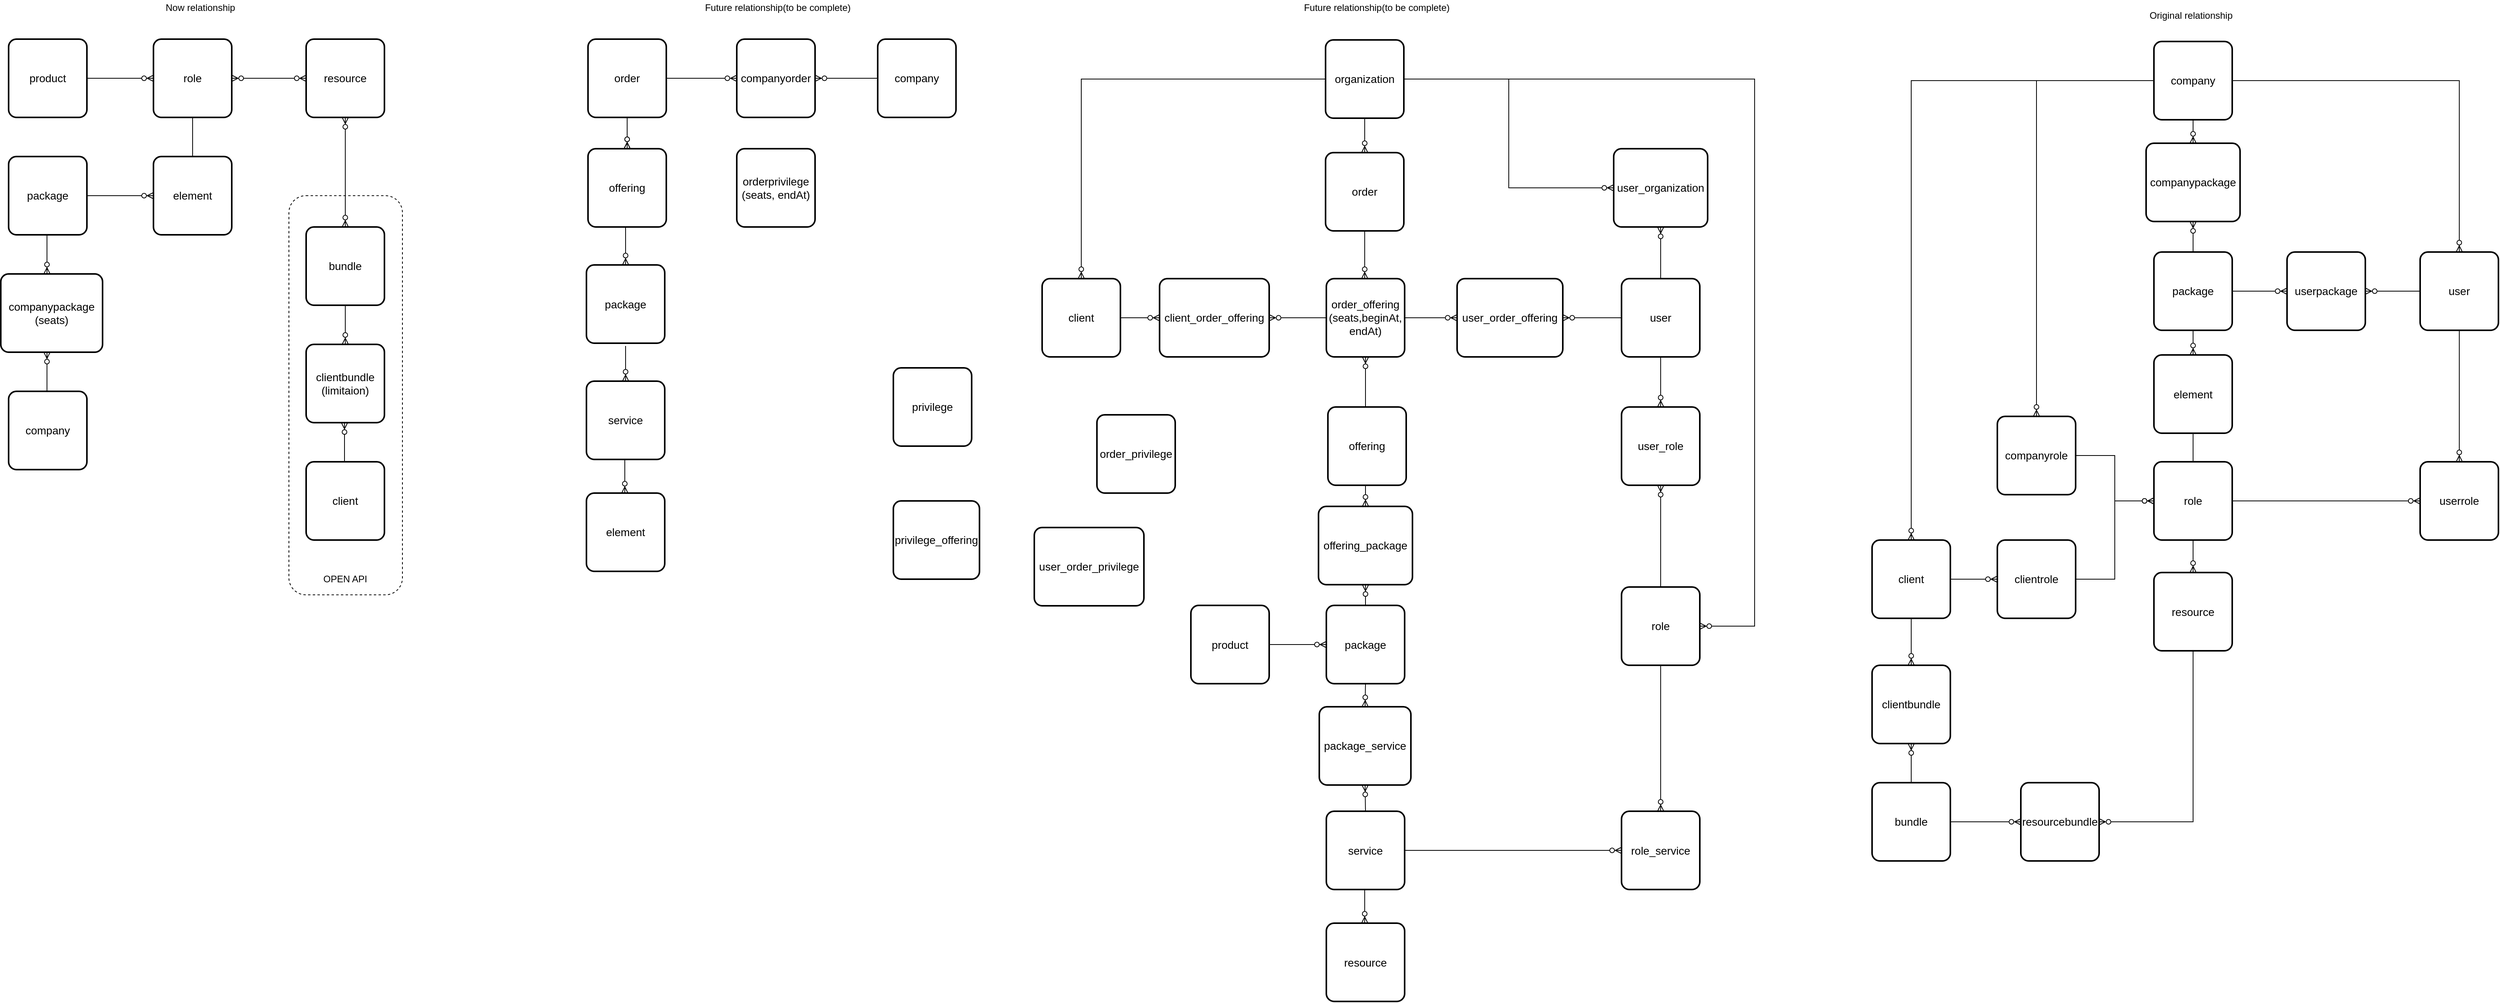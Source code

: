 <mxfile version="12.0.3" type="github" pages="1"><diagram id="8rNjCtrvhXQfWSVZfF7X" name="Page-1"><mxGraphModel dx="1391" dy="815" grid="1" gridSize="10" guides="1" tooltips="1" connect="1" arrows="1" fold="1" page="1" pageScale="1" pageWidth="850" pageHeight="1100" math="0" shadow="0"><root><mxCell id="0"/><mxCell id="1" parent="0"/><mxCell id="m2EdKk_1sG6vqFNajFpE-1" value="product" style="strokeWidth=2;rounded=1;arcSize=10;whiteSpace=wrap;html=1;align=center;fontSize=14;" parent="1" vertex="1"><mxGeometry x="240" y="130" width="100" height="100" as="geometry"/></mxCell><mxCell id="m2EdKk_1sG6vqFNajFpE-2" value="role" style="strokeWidth=2;rounded=1;arcSize=10;whiteSpace=wrap;html=1;align=center;fontSize=14;" parent="1" vertex="1"><mxGeometry x="425" y="130" width="100" height="100" as="geometry"/></mxCell><mxCell id="m2EdKk_1sG6vqFNajFpE-3" value="resource" style="strokeWidth=2;rounded=1;arcSize=10;whiteSpace=wrap;html=1;align=center;fontSize=14;" parent="1" vertex="1"><mxGeometry x="620" y="130" width="100" height="100" as="geometry"/></mxCell><mxCell id="m2EdKk_1sG6vqFNajFpE-4" value="package" style="strokeWidth=2;rounded=1;arcSize=10;whiteSpace=wrap;html=1;align=center;fontSize=14;" parent="1" vertex="1"><mxGeometry x="240" y="280" width="100" height="100" as="geometry"/></mxCell><mxCell id="m2EdKk_1sG6vqFNajFpE-5" value="element" style="strokeWidth=2;rounded=1;arcSize=10;whiteSpace=wrap;html=1;align=center;fontSize=14;" parent="1" vertex="1"><mxGeometry x="425" y="280" width="100" height="100" as="geometry"/></mxCell><mxCell id="m2EdKk_1sG6vqFNajFpE-7" value="" style="edgeStyle=entityRelationEdgeStyle;fontSize=12;html=1;endArrow=ERzeroToMany;endFill=1;exitX=1;exitY=0.5;exitDx=0;exitDy=0;entryX=0;entryY=0.5;entryDx=0;entryDy=0;" parent="1" source="m2EdKk_1sG6vqFNajFpE-1" target="m2EdKk_1sG6vqFNajFpE-2" edge="1"><mxGeometry width="100" height="100" relative="1" as="geometry"><mxPoint x="350" y="320" as="sourcePoint"/><mxPoint x="450" y="220" as="targetPoint"/></mxGeometry></mxCell><mxCell id="m2EdKk_1sG6vqFNajFpE-9" value="" style="edgeStyle=entityRelationEdgeStyle;fontSize=12;html=1;endArrow=ERzeroToMany;endFill=1;startArrow=ERzeroToMany;entryX=0;entryY=0.5;entryDx=0;entryDy=0;exitX=1;exitY=0.5;exitDx=0;exitDy=0;" parent="1" source="m2EdKk_1sG6vqFNajFpE-2" target="m2EdKk_1sG6vqFNajFpE-3" edge="1"><mxGeometry width="100" height="100" relative="1" as="geometry"><mxPoint x="500" y="250" as="sourcePoint"/><mxPoint x="600" y="150" as="targetPoint"/></mxGeometry></mxCell><mxCell id="m2EdKk_1sG6vqFNajFpE-11" value="" style="endArrow=none;html=1;entryX=0.5;entryY=1;entryDx=0;entryDy=0;exitX=0.5;exitY=0;exitDx=0;exitDy=0;" parent="1" source="m2EdKk_1sG6vqFNajFpE-5" target="m2EdKk_1sG6vqFNajFpE-2" edge="1"><mxGeometry width="50" height="50" relative="1" as="geometry"><mxPoint x="510" y="590" as="sourcePoint"/><mxPoint x="560" y="540" as="targetPoint"/></mxGeometry></mxCell><mxCell id="m2EdKk_1sG6vqFNajFpE-12" value="" style="edgeStyle=entityRelationEdgeStyle;fontSize=12;html=1;endArrow=ERzeroToMany;endFill=1;entryX=0;entryY=0.5;entryDx=0;entryDy=0;" parent="1" source="m2EdKk_1sG6vqFNajFpE-4" target="m2EdKk_1sG6vqFNajFpE-5" edge="1"><mxGeometry width="100" height="100" relative="1" as="geometry"><mxPoint x="240" y="500" as="sourcePoint"/><mxPoint x="340" y="400" as="targetPoint"/></mxGeometry></mxCell><mxCell id="m2EdKk_1sG6vqFNajFpE-13" value="bundle" style="strokeWidth=2;rounded=1;arcSize=10;whiteSpace=wrap;html=1;align=center;fontSize=14;" parent="1" vertex="1"><mxGeometry x="620" y="370" width="100" height="100" as="geometry"/></mxCell><mxCell id="m2EdKk_1sG6vqFNajFpE-15" value="clientbundle&lt;br&gt;(limitaion)" style="strokeWidth=2;rounded=1;arcSize=10;whiteSpace=wrap;html=1;align=center;fontSize=14;" parent="1" vertex="1"><mxGeometry x="620" y="520" width="100" height="100" as="geometry"/></mxCell><mxCell id="m2EdKk_1sG6vqFNajFpE-17" value="" style="endArrow=ERzeroToMany;startArrow=ERzeroToMany;endFill=1;startFill=1;html=1;strokeColor=#000000;exitX=0.5;exitY=1;exitDx=0;exitDy=0;entryX=0.5;entryY=0;entryDx=0;entryDy=0;" parent="1" source="m2EdKk_1sG6vqFNajFpE-3" target="m2EdKk_1sG6vqFNajFpE-13" edge="1"><mxGeometry width="160" relative="1" as="geometry"><mxPoint x="730" y="230" as="sourcePoint"/><mxPoint x="780" y="300" as="targetPoint"/></mxGeometry></mxCell><mxCell id="m2EdKk_1sG6vqFNajFpE-18" value="" style="endArrow=ERzeroToMany;startArrow=none;endFill=1;startFill=0;html=1;strokeColor=#000000;exitX=0.5;exitY=1;exitDx=0;exitDy=0;entryX=0.5;entryY=0;entryDx=0;entryDy=0;" parent="1" edge="1"><mxGeometry width="160" relative="1" as="geometry"><mxPoint x="670" y="470" as="sourcePoint"/><mxPoint x="670" y="520" as="targetPoint"/></mxGeometry></mxCell><mxCell id="m2EdKk_1sG6vqFNajFpE-19" value="client" style="strokeWidth=2;rounded=1;arcSize=10;whiteSpace=wrap;html=1;align=center;fontSize=14;" parent="1" vertex="1"><mxGeometry x="620" y="670" width="100" height="100" as="geometry"/></mxCell><mxCell id="m2EdKk_1sG6vqFNajFpE-21" value="" style="endArrow=none;startArrow=ERzeroToMany;endFill=0;startFill=1;html=1;strokeColor=#000000;exitX=0.5;exitY=1;exitDx=0;exitDy=0;entryX=0.5;entryY=0;entryDx=0;entryDy=0;" parent="1" edge="1"><mxGeometry width="160" relative="1" as="geometry"><mxPoint x="669" y="620" as="sourcePoint"/><mxPoint x="669" y="670" as="targetPoint"/></mxGeometry></mxCell><mxCell id="m2EdKk_1sG6vqFNajFpE-22" value="company&lt;br&gt;" style="strokeWidth=2;rounded=1;arcSize=10;whiteSpace=wrap;html=1;align=center;fontSize=14;" parent="1" vertex="1"><mxGeometry x="240" y="580" width="100" height="100" as="geometry"/></mxCell><mxCell id="m2EdKk_1sG6vqFNajFpE-23" value="companypackage&lt;br&gt;(seats)" style="strokeWidth=2;rounded=1;arcSize=10;whiteSpace=wrap;html=1;align=center;fontSize=14;" parent="1" vertex="1"><mxGeometry x="230" y="430" width="130" height="100" as="geometry"/></mxCell><mxCell id="m2EdKk_1sG6vqFNajFpE-27" value="" style="endArrow=ERzeroToMany;startArrow=none;endFill=1;startFill=0;html=1;strokeColor=#000000;exitX=0.5;exitY=1;exitDx=0;exitDy=0;entryX=0.5;entryY=0;entryDx=0;entryDy=0;" parent="1" edge="1"><mxGeometry width="160" relative="1" as="geometry"><mxPoint x="289" y="380" as="sourcePoint"/><mxPoint x="289" y="430" as="targetPoint"/></mxGeometry></mxCell><mxCell id="m2EdKk_1sG6vqFNajFpE-28" value="" style="endArrow=none;startArrow=ERzeroToMany;endFill=0;startFill=1;html=1;strokeColor=#000000;exitX=0.5;exitY=1;exitDx=0;exitDy=0;entryX=0.5;entryY=0;entryDx=0;entryDy=0;" parent="1" edge="1"><mxGeometry width="160" relative="1" as="geometry"><mxPoint x="289" y="530" as="sourcePoint"/><mxPoint x="289" y="580" as="targetPoint"/></mxGeometry></mxCell><mxCell id="m2EdKk_1sG6vqFNajFpE-29" value="" style="rounded=1;whiteSpace=wrap;html=1;dashed=1;fillColor=none;" parent="1" vertex="1"><mxGeometry x="598" y="330" width="145" height="510" as="geometry"/></mxCell><mxCell id="m2EdKk_1sG6vqFNajFpE-30" value="OPEN API" style="text;html=1;strokeColor=none;fillColor=none;align=center;verticalAlign=middle;whiteSpace=wrap;rounded=0;dashed=1;" parent="1" vertex="1"><mxGeometry x="630" y="810" width="80" height="20" as="geometry"/></mxCell><mxCell id="m2EdKk_1sG6vqFNajFpE-31" value="order" style="strokeWidth=2;rounded=1;arcSize=10;whiteSpace=wrap;html=1;align=center;fontSize=14;fillColor=none;" parent="1" vertex="1"><mxGeometry x="980" y="130" width="100" height="100" as="geometry"/></mxCell><mxCell id="m2EdKk_1sG6vqFNajFpE-39" value="" style="edgeStyle=orthogonalEdgeStyle;rounded=1;orthogonalLoop=1;jettySize=auto;html=1;startArrow=ERzeroToMany;startFill=1;endArrow=none;endFill=0;targetPerimeterSpacing=0;strokeColor=#000000;" parent="1" source="m2EdKk_1sG6vqFNajFpE-32" target="m2EdKk_1sG6vqFNajFpE-31" edge="1"><mxGeometry relative="1" as="geometry"/></mxCell><mxCell id="m2EdKk_1sG6vqFNajFpE-32" value="offering" style="strokeWidth=2;rounded=1;arcSize=10;whiteSpace=wrap;html=1;align=center;fontSize=14;fillColor=none;" parent="1" vertex="1"><mxGeometry x="980" y="270" width="100" height="100" as="geometry"/></mxCell><mxCell id="m2EdKk_1sG6vqFNajFpE-33" value="package" style="strokeWidth=2;rounded=1;arcSize=10;whiteSpace=wrap;html=1;align=center;fontSize=14;fillColor=none;" parent="1" vertex="1"><mxGeometry x="978" y="418.5" width="100" height="100" as="geometry"/></mxCell><mxCell id="m2EdKk_1sG6vqFNajFpE-34" value="service" style="strokeWidth=2;rounded=1;arcSize=10;whiteSpace=wrap;html=1;align=center;fontSize=14;fillColor=none;" parent="1" vertex="1"><mxGeometry x="978" y="567" width="100" height="100" as="geometry"/></mxCell><mxCell id="m2EdKk_1sG6vqFNajFpE-35" value="element" style="strokeWidth=2;rounded=1;arcSize=10;whiteSpace=wrap;html=1;align=center;fontSize=14;fillColor=none;" parent="1" vertex="1"><mxGeometry x="978" y="710" width="100" height="100" as="geometry"/></mxCell><mxCell id="m2EdKk_1sG6vqFNajFpE-38" value="" style="endArrow=ERzeroToMany;startArrow=none;endFill=1;startFill=0;html=1;strokeColor=#000000;exitX=0.5;exitY=1;exitDx=0;exitDy=0;" parent="1" edge="1"><mxGeometry width="160" relative="1" as="geometry"><mxPoint x="1030" y="230" as="sourcePoint"/><mxPoint x="1030" y="270" as="targetPoint"/></mxGeometry></mxCell><mxCell id="m2EdKk_1sG6vqFNajFpE-42" value="" style="endArrow=ERzeroToMany;startArrow=none;endFill=1;startFill=0;html=1;strokeColor=#000000;entryX=0.5;entryY=0;entryDx=0;entryDy=0;" parent="1" target="m2EdKk_1sG6vqFNajFpE-34" edge="1"><mxGeometry width="160" relative="1" as="geometry"><mxPoint x="1028" y="522" as="sourcePoint"/><mxPoint x="1027" y="562" as="targetPoint"/></mxGeometry></mxCell><mxCell id="m2EdKk_1sG6vqFNajFpE-43" value="" style="endArrow=ERzeroToMany;startArrow=none;endFill=1;startFill=0;html=1;strokeColor=#000000;exitX=0.5;exitY=1;exitDx=0;exitDy=0;" parent="1" edge="1"><mxGeometry width="160" relative="1" as="geometry"><mxPoint x="1027" y="667" as="sourcePoint"/><mxPoint x="1027" y="710" as="targetPoint"/></mxGeometry></mxCell><mxCell id="m2EdKk_1sG6vqFNajFpE-45" value="" style="endArrow=ERzeroToMany;startArrow=none;endFill=1;startFill=0;html=1;strokeColor=#000000;entryX=0.5;entryY=0;entryDx=0;entryDy=0;" parent="1" target="m2EdKk_1sG6vqFNajFpE-33" edge="1"><mxGeometry width="160" relative="1" as="geometry"><mxPoint x="1028" y="370" as="sourcePoint"/><mxPoint x="1028" y="413" as="targetPoint"/></mxGeometry></mxCell><mxCell id="m2EdKk_1sG6vqFNajFpE-48" value="companyorder" style="strokeWidth=2;rounded=1;arcSize=10;whiteSpace=wrap;html=1;align=center;fontSize=14;fillColor=none;" parent="1" vertex="1"><mxGeometry x="1170" y="130" width="100" height="100" as="geometry"/></mxCell><mxCell id="m2EdKk_1sG6vqFNajFpE-49" value="company" style="strokeWidth=2;rounded=1;arcSize=10;whiteSpace=wrap;html=1;align=center;fontSize=14;fillColor=none;" parent="1" vertex="1"><mxGeometry x="1350" y="130" width="100" height="100" as="geometry"/></mxCell><mxCell id="m2EdKk_1sG6vqFNajFpE-50" value="" style="endArrow=ERzeroToMany;startArrow=none;endFill=1;startFill=0;html=1;strokeColor=#000000;exitX=1;exitY=0.5;exitDx=0;exitDy=0;entryX=0;entryY=0.5;entryDx=0;entryDy=0;" parent="1" source="m2EdKk_1sG6vqFNajFpE-31" target="m2EdKk_1sG6vqFNajFpE-48" edge="1"><mxGeometry width="160" relative="1" as="geometry"><mxPoint x="1341" y="320" as="sourcePoint"/><mxPoint x="1110" y="492" as="targetPoint"/></mxGeometry></mxCell><mxCell id="m2EdKk_1sG6vqFNajFpE-51" value="" style="endArrow=ERzeroToMany;startArrow=none;endFill=1;startFill=0;html=1;strokeColor=#000000;exitX=0;exitY=0.5;exitDx=0;exitDy=0;entryX=1;entryY=0.5;entryDx=0;entryDy=0;" parent="1" source="m2EdKk_1sG6vqFNajFpE-49" target="m2EdKk_1sG6vqFNajFpE-48" edge="1"><mxGeometry width="160" relative="1" as="geometry"><mxPoint x="1290" y="459.5" as="sourcePoint"/><mxPoint x="1380" y="459.5" as="targetPoint"/></mxGeometry></mxCell><mxCell id="m2EdKk_1sG6vqFNajFpE-52" value="Now relationship" style="text;html=1;strokeColor=none;fillColor=none;align=center;verticalAlign=middle;whiteSpace=wrap;rounded=0;" parent="1" vertex="1"><mxGeometry x="420" y="80" width="130" height="20" as="geometry"/></mxCell><mxCell id="m2EdKk_1sG6vqFNajFpE-53" value="Future relationship(to be complete)" style="text;html=1;strokeColor=none;fillColor=none;align=center;verticalAlign=middle;whiteSpace=wrap;rounded=0;" parent="1" vertex="1"><mxGeometry x="1105" y="80" width="235" height="20" as="geometry"/></mxCell><mxCell id="nTx4LBWtkfxXUajb-I4Q-1" value="order" style="strokeWidth=2;rounded=1;arcSize=10;whiteSpace=wrap;html=1;align=center;fontSize=14;fillColor=none;" vertex="1" parent="1"><mxGeometry x="1922" y="275" width="100" height="100" as="geometry"/></mxCell><mxCell id="nTx4LBWtkfxXUajb-I4Q-2" value="" style="edgeStyle=orthogonalEdgeStyle;rounded=1;orthogonalLoop=1;jettySize=auto;html=1;startArrow=ERzeroToMany;startFill=1;endArrow=none;endFill=0;targetPerimeterSpacing=0;strokeColor=#000000;" edge="1" parent="1"><mxGeometry relative="1" as="geometry"><mxPoint x="1972" y="436" as="sourcePoint"/><mxPoint x="1972" y="376" as="targetPoint"/></mxGeometry></mxCell><mxCell id="nTx4LBWtkfxXUajb-I4Q-106" style="edgeStyle=orthogonalEdgeStyle;rounded=0;orthogonalLoop=1;jettySize=auto;html=1;exitX=0.5;exitY=1;exitDx=0;exitDy=0;entryX=0.5;entryY=0;entryDx=0;entryDy=0;startArrow=none;startFill=0;endArrow=ERzeroToMany;endFill=1;" edge="1" parent="1" source="nTx4LBWtkfxXUajb-I4Q-3" target="nTx4LBWtkfxXUajb-I4Q-103"><mxGeometry relative="1" as="geometry"/></mxCell><mxCell id="nTx4LBWtkfxXUajb-I4Q-3" value="offering" style="strokeWidth=2;rounded=1;arcSize=10;whiteSpace=wrap;html=1;align=center;fontSize=14;fillColor=none;" vertex="1" parent="1"><mxGeometry x="1925" y="600" width="100" height="100" as="geometry"/></mxCell><mxCell id="nTx4LBWtkfxXUajb-I4Q-105" style="edgeStyle=orthogonalEdgeStyle;rounded=0;orthogonalLoop=1;jettySize=auto;html=1;exitX=0.5;exitY=0;exitDx=0;exitDy=0;entryX=0.5;entryY=1;entryDx=0;entryDy=0;startArrow=none;startFill=0;endArrow=ERzeroToMany;endFill=1;" edge="1" parent="1" source="nTx4LBWtkfxXUajb-I4Q-4" target="nTx4LBWtkfxXUajb-I4Q-103"><mxGeometry relative="1" as="geometry"/></mxCell><mxCell id="nTx4LBWtkfxXUajb-I4Q-108" style="edgeStyle=orthogonalEdgeStyle;rounded=0;orthogonalLoop=1;jettySize=auto;html=1;exitX=0.5;exitY=1;exitDx=0;exitDy=0;entryX=0.5;entryY=0;entryDx=0;entryDy=0;startArrow=none;startFill=0;endArrow=ERzeroToMany;endFill=1;" edge="1" parent="1" source="nTx4LBWtkfxXUajb-I4Q-4" target="nTx4LBWtkfxXUajb-I4Q-107"><mxGeometry relative="1" as="geometry"/></mxCell><mxCell id="nTx4LBWtkfxXUajb-I4Q-4" value="package" style="strokeWidth=2;rounded=1;arcSize=10;whiteSpace=wrap;html=1;align=center;fontSize=14;fillColor=none;" vertex="1" parent="1"><mxGeometry x="1923" y="853.5" width="100" height="100" as="geometry"/></mxCell><mxCell id="nTx4LBWtkfxXUajb-I4Q-98" style="edgeStyle=orthogonalEdgeStyle;rounded=0;orthogonalLoop=1;jettySize=auto;html=1;exitX=1;exitY=0.5;exitDx=0;exitDy=0;entryX=0;entryY=0.5;entryDx=0;entryDy=0;startArrow=none;startFill=0;endArrow=ERzeroToMany;endFill=1;" edge="1" parent="1" source="nTx4LBWtkfxXUajb-I4Q-5" target="nTx4LBWtkfxXUajb-I4Q-95"><mxGeometry relative="1" as="geometry"/></mxCell><mxCell id="nTx4LBWtkfxXUajb-I4Q-109" style="edgeStyle=orthogonalEdgeStyle;rounded=0;orthogonalLoop=1;jettySize=auto;html=1;exitX=0.5;exitY=0;exitDx=0;exitDy=0;entryX=0.5;entryY=1;entryDx=0;entryDy=0;startArrow=none;startFill=0;endArrow=ERzeroToMany;endFill=1;" edge="1" parent="1" source="nTx4LBWtkfxXUajb-I4Q-5" target="nTx4LBWtkfxXUajb-I4Q-107"><mxGeometry relative="1" as="geometry"/></mxCell><mxCell id="nTx4LBWtkfxXUajb-I4Q-5" value="service" style="strokeWidth=2;rounded=1;arcSize=10;whiteSpace=wrap;html=1;align=center;fontSize=14;fillColor=none;" vertex="1" parent="1"><mxGeometry x="1923" y="1116.5" width="100" height="100" as="geometry"/></mxCell><mxCell id="nTx4LBWtkfxXUajb-I4Q-6" value="resource" style="strokeWidth=2;rounded=1;arcSize=10;whiteSpace=wrap;html=1;align=center;fontSize=14;fillColor=none;" vertex="1" parent="1"><mxGeometry x="1923" y="1259.5" width="100" height="100" as="geometry"/></mxCell><mxCell id="nTx4LBWtkfxXUajb-I4Q-9" value="" style="endArrow=ERzeroToMany;startArrow=none;endFill=1;startFill=0;html=1;strokeColor=#000000;exitX=0.5;exitY=1;exitDx=0;exitDy=0;" edge="1" parent="1"><mxGeometry width="160" relative="1" as="geometry"><mxPoint x="1972" y="1216.5" as="sourcePoint"/><mxPoint x="1972" y="1259.5" as="targetPoint"/></mxGeometry></mxCell><mxCell id="nTx4LBWtkfxXUajb-I4Q-12" value="organization" style="strokeWidth=2;rounded=1;arcSize=10;whiteSpace=wrap;html=1;align=center;fontSize=14;fillColor=none;" vertex="1" parent="1"><mxGeometry x="1922" y="131" width="100" height="100" as="geometry"/></mxCell><mxCell id="nTx4LBWtkfxXUajb-I4Q-15" value="Future relationship(to be complete)" style="text;html=1;strokeColor=none;fillColor=none;align=center;verticalAlign=middle;whiteSpace=wrap;rounded=0;" vertex="1" parent="1"><mxGeometry x="1870" y="80" width="235" height="20" as="geometry"/></mxCell><mxCell id="nTx4LBWtkfxXUajb-I4Q-16" value="" style="endArrow=ERzeroToMany;startArrow=none;endFill=1;startFill=0;html=1;strokeColor=#000000;exitX=0.5;exitY=1;exitDx=0;exitDy=0;entryX=0.5;entryY=0;entryDx=0;entryDy=0;" edge="1" parent="1" source="nTx4LBWtkfxXUajb-I4Q-12" target="nTx4LBWtkfxXUajb-I4Q-1"><mxGeometry width="160" relative="1" as="geometry"><mxPoint x="1970" y="210" as="sourcePoint"/><mxPoint x="1970" y="270" as="targetPoint"/></mxGeometry></mxCell><mxCell id="nTx4LBWtkfxXUajb-I4Q-17" value="order_offering&lt;br&gt;(seats,beginAt,&lt;br&gt;endAt)" style="strokeWidth=2;rounded=1;arcSize=10;whiteSpace=wrap;html=1;align=center;fontSize=14;fillColor=none;" vertex="1" parent="1"><mxGeometry x="1923" y="436" width="100" height="100" as="geometry"/></mxCell><mxCell id="nTx4LBWtkfxXUajb-I4Q-19" value="" style="endArrow=none;startArrow=ERzeroToMany;endFill=0;startFill=1;html=1;strokeColor=#000000;exitX=0.5;exitY=1;exitDx=0;exitDy=0;" edge="1" parent="1" source="nTx4LBWtkfxXUajb-I4Q-17"><mxGeometry width="160" relative="1" as="geometry"><mxPoint x="1984" y="591" as="sourcePoint"/><mxPoint x="1973" y="600" as="targetPoint"/></mxGeometry></mxCell><mxCell id="nTx4LBWtkfxXUajb-I4Q-22" value="user" style="strokeWidth=2;rounded=1;arcSize=10;whiteSpace=wrap;html=1;align=center;fontSize=14;fillColor=none;" vertex="1" parent="1"><mxGeometry x="2300" y="436" width="100" height="100" as="geometry"/></mxCell><mxCell id="nTx4LBWtkfxXUajb-I4Q-28" style="edgeStyle=orthogonalEdgeStyle;rounded=0;orthogonalLoop=1;jettySize=auto;html=1;exitX=1;exitY=0.5;exitDx=0;exitDy=0;startArrow=ERzeroToMany;startFill=1;endArrow=none;endFill=0;" edge="1" parent="1" source="nTx4LBWtkfxXUajb-I4Q-23" target="nTx4LBWtkfxXUajb-I4Q-22"><mxGeometry relative="1" as="geometry"/></mxCell><mxCell id="nTx4LBWtkfxXUajb-I4Q-23" value="user_order_offering" style="strokeWidth=2;rounded=1;arcSize=10;whiteSpace=wrap;html=1;align=center;fontSize=14;fillColor=none;" vertex="1" parent="1"><mxGeometry x="2090" y="436" width="135" height="100" as="geometry"/></mxCell><mxCell id="nTx4LBWtkfxXUajb-I4Q-27" value="" style="edgeStyle=orthogonalEdgeStyle;rounded=1;orthogonalLoop=1;jettySize=auto;html=1;startArrow=ERzeroToMany;startFill=1;endArrow=none;endFill=0;targetPerimeterSpacing=0;strokeColor=#000000;entryX=1;entryY=0.5;entryDx=0;entryDy=0;exitX=0;exitY=0.5;exitDx=0;exitDy=0;" edge="1" parent="1" source="nTx4LBWtkfxXUajb-I4Q-23" target="nTx4LBWtkfxXUajb-I4Q-17"><mxGeometry relative="1" as="geometry"><mxPoint x="2130" y="446" as="sourcePoint"/><mxPoint x="2033" y="496" as="targetPoint"/></mxGeometry></mxCell><mxCell id="nTx4LBWtkfxXUajb-I4Q-32" style="edgeStyle=orthogonalEdgeStyle;rounded=0;orthogonalLoop=1;jettySize=auto;html=1;exitX=0;exitY=0.5;exitDx=0;exitDy=0;entryX=1;entryY=0.5;entryDx=0;entryDy=0;startArrow=ERzeroToMany;startFill=1;endArrow=none;endFill=0;" edge="1" parent="1" source="nTx4LBWtkfxXUajb-I4Q-29" target="nTx4LBWtkfxXUajb-I4Q-12"><mxGeometry relative="1" as="geometry"/></mxCell><mxCell id="nTx4LBWtkfxXUajb-I4Q-33" style="edgeStyle=orthogonalEdgeStyle;rounded=0;orthogonalLoop=1;jettySize=auto;html=1;exitX=0.5;exitY=1;exitDx=0;exitDy=0;entryX=0.5;entryY=0;entryDx=0;entryDy=0;startArrow=ERzeroToMany;startFill=1;endArrow=none;endFill=0;" edge="1" parent="1" source="nTx4LBWtkfxXUajb-I4Q-29" target="nTx4LBWtkfxXUajb-I4Q-22"><mxGeometry relative="1" as="geometry"/></mxCell><mxCell id="nTx4LBWtkfxXUajb-I4Q-29" value="user_organization" style="strokeWidth=2;rounded=1;arcSize=10;whiteSpace=wrap;html=1;align=center;fontSize=14;fillColor=none;" vertex="1" parent="1"><mxGeometry x="2290" y="270" width="120" height="100" as="geometry"/></mxCell><mxCell id="nTx4LBWtkfxXUajb-I4Q-34" style="edgeStyle=orthogonalEdgeStyle;rounded=0;orthogonalLoop=1;jettySize=auto;html=1;exitX=0.5;exitY=0;exitDx=0;exitDy=0;entryX=0;entryY=0.5;entryDx=0;entryDy=0;startArrow=ERzeroToMany;startFill=1;endArrow=none;endFill=0;" edge="1" parent="1" source="nTx4LBWtkfxXUajb-I4Q-30" target="nTx4LBWtkfxXUajb-I4Q-12"><mxGeometry relative="1" as="geometry"/></mxCell><mxCell id="nTx4LBWtkfxXUajb-I4Q-30" value="client" style="strokeWidth=2;rounded=1;arcSize=10;whiteSpace=wrap;html=1;align=center;fontSize=14;fillColor=none;" vertex="1" parent="1"><mxGeometry x="1560" y="436" width="100" height="100" as="geometry"/></mxCell><mxCell id="nTx4LBWtkfxXUajb-I4Q-37" style="edgeStyle=orthogonalEdgeStyle;rounded=0;orthogonalLoop=1;jettySize=auto;html=1;exitX=0;exitY=0.5;exitDx=0;exitDy=0;entryX=1;entryY=0.5;entryDx=0;entryDy=0;startArrow=ERzeroToMany;startFill=1;endArrow=none;endFill=0;" edge="1" parent="1" source="nTx4LBWtkfxXUajb-I4Q-35" target="nTx4LBWtkfxXUajb-I4Q-30"><mxGeometry relative="1" as="geometry"/></mxCell><mxCell id="nTx4LBWtkfxXUajb-I4Q-38" style="edgeStyle=orthogonalEdgeStyle;rounded=0;orthogonalLoop=1;jettySize=auto;html=1;exitX=1;exitY=0.5;exitDx=0;exitDy=0;entryX=0;entryY=0.5;entryDx=0;entryDy=0;startArrow=ERzeroToMany;startFill=1;endArrow=none;endFill=0;" edge="1" parent="1" source="nTx4LBWtkfxXUajb-I4Q-35" target="nTx4LBWtkfxXUajb-I4Q-17"><mxGeometry relative="1" as="geometry"/></mxCell><mxCell id="nTx4LBWtkfxXUajb-I4Q-35" value="client_order_offering" style="strokeWidth=2;rounded=1;arcSize=10;whiteSpace=wrap;html=1;align=center;fontSize=14;fillColor=none;" vertex="1" parent="1"><mxGeometry x="1710" y="436" width="140" height="100" as="geometry"/></mxCell><mxCell id="nTx4LBWtkfxXUajb-I4Q-47" style="edgeStyle=orthogonalEdgeStyle;rounded=0;orthogonalLoop=1;jettySize=auto;html=1;exitX=1;exitY=0.5;exitDx=0;exitDy=0;entryX=1;entryY=0.5;entryDx=0;entryDy=0;startArrow=ERzeroToMany;startFill=1;endArrow=none;endFill=0;" edge="1" parent="1" source="nTx4LBWtkfxXUajb-I4Q-39" target="nTx4LBWtkfxXUajb-I4Q-12"><mxGeometry relative="1" as="geometry"><Array as="points"><mxPoint x="2470" y="880"/><mxPoint x="2470" y="181"/></Array></mxGeometry></mxCell><mxCell id="nTx4LBWtkfxXUajb-I4Q-99" style="edgeStyle=orthogonalEdgeStyle;rounded=0;orthogonalLoop=1;jettySize=auto;html=1;exitX=0.5;exitY=1;exitDx=0;exitDy=0;entryX=0.5;entryY=0;entryDx=0;entryDy=0;startArrow=none;startFill=0;endArrow=ERzeroToMany;endFill=1;" edge="1" parent="1" source="nTx4LBWtkfxXUajb-I4Q-39" target="nTx4LBWtkfxXUajb-I4Q-95"><mxGeometry relative="1" as="geometry"/></mxCell><mxCell id="nTx4LBWtkfxXUajb-I4Q-39" value="role" style="strokeWidth=2;rounded=1;arcSize=10;whiteSpace=wrap;html=1;align=center;fontSize=14;fillColor=none;" vertex="1" parent="1"><mxGeometry x="2300" y="830" width="100" height="100" as="geometry"/></mxCell><mxCell id="nTx4LBWtkfxXUajb-I4Q-45" style="edgeStyle=orthogonalEdgeStyle;rounded=0;orthogonalLoop=1;jettySize=auto;html=1;exitX=0.5;exitY=0;exitDx=0;exitDy=0;entryX=0.5;entryY=1;entryDx=0;entryDy=0;startArrow=ERzeroToMany;startFill=1;endArrow=none;endFill=0;" edge="1" parent="1" source="nTx4LBWtkfxXUajb-I4Q-41" target="nTx4LBWtkfxXUajb-I4Q-22"><mxGeometry relative="1" as="geometry"/></mxCell><mxCell id="nTx4LBWtkfxXUajb-I4Q-46" style="edgeStyle=orthogonalEdgeStyle;rounded=0;orthogonalLoop=1;jettySize=auto;html=1;exitX=0.5;exitY=1;exitDx=0;exitDy=0;startArrow=ERzeroToMany;startFill=1;endArrow=none;endFill=0;" edge="1" parent="1" source="nTx4LBWtkfxXUajb-I4Q-41" target="nTx4LBWtkfxXUajb-I4Q-39"><mxGeometry relative="1" as="geometry"/></mxCell><mxCell id="nTx4LBWtkfxXUajb-I4Q-41" value="user_role" style="strokeWidth=2;rounded=1;arcSize=10;whiteSpace=wrap;html=1;align=center;fontSize=14;fillColor=none;" vertex="1" parent="1"><mxGeometry x="2300" y="600" width="100" height="100" as="geometry"/></mxCell><mxCell id="nTx4LBWtkfxXUajb-I4Q-48" value="orderprivilege&lt;br&gt;(seats, endAt)" style="strokeWidth=2;rounded=1;arcSize=10;whiteSpace=wrap;html=1;align=center;fontSize=14;fillColor=none;" vertex="1" parent="1"><mxGeometry x="1170" y="270" width="100" height="100" as="geometry"/></mxCell><mxCell id="nTx4LBWtkfxXUajb-I4Q-58" style="edgeStyle=orthogonalEdgeStyle;rounded=0;orthogonalLoop=1;jettySize=auto;html=1;exitX=0.5;exitY=0;exitDx=0;exitDy=0;entryX=0.5;entryY=1;entryDx=0;entryDy=0;startArrow=ERzeroToMany;startFill=1;endArrow=none;endFill=0;" edge="1" parent="1" source="nTx4LBWtkfxXUajb-I4Q-49" target="nTx4LBWtkfxXUajb-I4Q-50"><mxGeometry relative="1" as="geometry"/></mxCell><mxCell id="nTx4LBWtkfxXUajb-I4Q-91" style="edgeStyle=orthogonalEdgeStyle;rounded=0;orthogonalLoop=1;jettySize=auto;html=1;exitX=0.5;exitY=1;exitDx=0;exitDy=0;entryX=1;entryY=0.5;entryDx=0;entryDy=0;startArrow=none;startFill=0;endArrow=ERzeroToMany;endFill=1;" edge="1" parent="1" source="nTx4LBWtkfxXUajb-I4Q-49" target="nTx4LBWtkfxXUajb-I4Q-89"><mxGeometry relative="1" as="geometry"/></mxCell><mxCell id="nTx4LBWtkfxXUajb-I4Q-49" value="resource" style="strokeWidth=2;rounded=1;arcSize=10;whiteSpace=wrap;html=1;align=center;fontSize=14;fillColor=none;" vertex="1" parent="1"><mxGeometry x="2980" y="811.5" width="100" height="100" as="geometry"/></mxCell><mxCell id="nTx4LBWtkfxXUajb-I4Q-59" style="edgeStyle=orthogonalEdgeStyle;rounded=0;orthogonalLoop=1;jettySize=auto;html=1;exitX=0.5;exitY=0;exitDx=0;exitDy=0;entryX=0.5;entryY=1;entryDx=0;entryDy=0;startArrow=none;startFill=0;endArrow=none;endFill=0;" edge="1" parent="1" source="nTx4LBWtkfxXUajb-I4Q-50" target="nTx4LBWtkfxXUajb-I4Q-53"><mxGeometry relative="1" as="geometry"/></mxCell><mxCell id="nTx4LBWtkfxXUajb-I4Q-72" style="edgeStyle=orthogonalEdgeStyle;rounded=0;orthogonalLoop=1;jettySize=auto;html=1;exitX=1;exitY=0.5;exitDx=0;exitDy=0;entryX=0;entryY=0.5;entryDx=0;entryDy=0;startArrow=none;startFill=0;endArrow=ERzeroToMany;endFill=1;" edge="1" parent="1" source="nTx4LBWtkfxXUajb-I4Q-50" target="nTx4LBWtkfxXUajb-I4Q-67"><mxGeometry relative="1" as="geometry"/></mxCell><mxCell id="nTx4LBWtkfxXUajb-I4Q-50" value="role" style="strokeWidth=2;rounded=1;arcSize=10;whiteSpace=wrap;html=1;align=center;fontSize=14;fillColor=none;" vertex="1" parent="1"><mxGeometry x="2980" y="670" width="100" height="100" as="geometry"/></mxCell><mxCell id="nTx4LBWtkfxXUajb-I4Q-61" style="edgeStyle=orthogonalEdgeStyle;rounded=0;orthogonalLoop=1;jettySize=auto;html=1;exitX=0.5;exitY=1;exitDx=0;exitDy=0;entryX=0.5;entryY=0;entryDx=0;entryDy=0;startArrow=none;startFill=0;endArrow=ERzeroToMany;endFill=1;" edge="1" parent="1" source="nTx4LBWtkfxXUajb-I4Q-51" target="nTx4LBWtkfxXUajb-I4Q-56"><mxGeometry relative="1" as="geometry"/></mxCell><mxCell id="nTx4LBWtkfxXUajb-I4Q-68" style="edgeStyle=orthogonalEdgeStyle;rounded=0;orthogonalLoop=1;jettySize=auto;html=1;exitX=1;exitY=0.5;exitDx=0;exitDy=0;entryX=0.5;entryY=0;entryDx=0;entryDy=0;startArrow=none;startFill=0;endArrow=ERzeroToMany;endFill=1;" edge="1" parent="1" source="nTx4LBWtkfxXUajb-I4Q-51" target="nTx4LBWtkfxXUajb-I4Q-63"><mxGeometry relative="1" as="geometry"/></mxCell><mxCell id="nTx4LBWtkfxXUajb-I4Q-73" style="edgeStyle=orthogonalEdgeStyle;rounded=0;orthogonalLoop=1;jettySize=auto;html=1;exitX=0;exitY=0.5;exitDx=0;exitDy=0;entryX=0.5;entryY=0;entryDx=0;entryDy=0;startArrow=none;startFill=0;endArrow=ERzeroToMany;endFill=1;" edge="1" parent="1" source="nTx4LBWtkfxXUajb-I4Q-51" target="nTx4LBWtkfxXUajb-I4Q-66"><mxGeometry relative="1" as="geometry"/></mxCell><mxCell id="nTx4LBWtkfxXUajb-I4Q-79" style="edgeStyle=orthogonalEdgeStyle;rounded=0;orthogonalLoop=1;jettySize=auto;html=1;exitX=0;exitY=0.5;exitDx=0;exitDy=0;startArrow=none;startFill=0;endArrow=ERzeroToMany;endFill=1;" edge="1" parent="1" source="nTx4LBWtkfxXUajb-I4Q-51" target="nTx4LBWtkfxXUajb-I4Q-69"><mxGeometry relative="1" as="geometry"/></mxCell><mxCell id="nTx4LBWtkfxXUajb-I4Q-51" value="company" style="strokeWidth=2;rounded=1;arcSize=10;whiteSpace=wrap;html=1;align=center;fontSize=14;fillColor=none;" vertex="1" parent="1"><mxGeometry x="2980" y="133" width="100" height="100" as="geometry"/></mxCell><mxCell id="nTx4LBWtkfxXUajb-I4Q-52" value="userpackage" style="strokeWidth=2;rounded=1;arcSize=10;whiteSpace=wrap;html=1;align=center;fontSize=14;fillColor=none;" vertex="1" parent="1"><mxGeometry x="3150" y="402" width="100" height="100" as="geometry"/></mxCell><mxCell id="nTx4LBWtkfxXUajb-I4Q-53" value="element" style="strokeWidth=2;rounded=1;arcSize=10;whiteSpace=wrap;html=1;align=center;fontSize=14;fillColor=none;" vertex="1" parent="1"><mxGeometry x="2980" y="533.5" width="100" height="100" as="geometry"/></mxCell><mxCell id="nTx4LBWtkfxXUajb-I4Q-60" style="edgeStyle=orthogonalEdgeStyle;rounded=0;orthogonalLoop=1;jettySize=auto;html=1;exitX=0.5;exitY=1;exitDx=0;exitDy=0;entryX=0.5;entryY=0;entryDx=0;entryDy=0;startArrow=none;startFill=0;endArrow=ERzeroToMany;endFill=1;" edge="1" parent="1" source="nTx4LBWtkfxXUajb-I4Q-55" target="nTx4LBWtkfxXUajb-I4Q-53"><mxGeometry relative="1" as="geometry"/></mxCell><mxCell id="nTx4LBWtkfxXUajb-I4Q-62" style="edgeStyle=orthogonalEdgeStyle;rounded=0;orthogonalLoop=1;jettySize=auto;html=1;exitX=0.5;exitY=0;exitDx=0;exitDy=0;entryX=0.5;entryY=1;entryDx=0;entryDy=0;startArrow=none;startFill=0;endArrow=ERzeroToMany;endFill=1;" edge="1" parent="1" source="nTx4LBWtkfxXUajb-I4Q-55" target="nTx4LBWtkfxXUajb-I4Q-56"><mxGeometry relative="1" as="geometry"/></mxCell><mxCell id="nTx4LBWtkfxXUajb-I4Q-64" style="edgeStyle=orthogonalEdgeStyle;rounded=0;orthogonalLoop=1;jettySize=auto;html=1;exitX=1;exitY=0.5;exitDx=0;exitDy=0;entryX=0;entryY=0.5;entryDx=0;entryDy=0;startArrow=none;startFill=0;endArrow=ERzeroToMany;endFill=1;" edge="1" parent="1" source="nTx4LBWtkfxXUajb-I4Q-55" target="nTx4LBWtkfxXUajb-I4Q-52"><mxGeometry relative="1" as="geometry"/></mxCell><mxCell id="nTx4LBWtkfxXUajb-I4Q-55" value="package" style="strokeWidth=2;rounded=1;arcSize=10;whiteSpace=wrap;html=1;align=center;fontSize=14;fillColor=none;" vertex="1" parent="1"><mxGeometry x="2980" y="402" width="100" height="100" as="geometry"/></mxCell><mxCell id="nTx4LBWtkfxXUajb-I4Q-56" value="companypackage" style="strokeWidth=2;rounded=1;arcSize=10;whiteSpace=wrap;html=1;align=center;fontSize=14;fillColor=none;" vertex="1" parent="1"><mxGeometry x="2970" y="263" width="120" height="100" as="geometry"/></mxCell><mxCell id="nTx4LBWtkfxXUajb-I4Q-65" style="edgeStyle=orthogonalEdgeStyle;rounded=0;orthogonalLoop=1;jettySize=auto;html=1;exitX=0;exitY=0.5;exitDx=0;exitDy=0;entryX=1;entryY=0.5;entryDx=0;entryDy=0;startArrow=none;startFill=0;endArrow=ERzeroToMany;endFill=1;" edge="1" parent="1" source="nTx4LBWtkfxXUajb-I4Q-63" target="nTx4LBWtkfxXUajb-I4Q-52"><mxGeometry relative="1" as="geometry"/></mxCell><mxCell id="nTx4LBWtkfxXUajb-I4Q-71" style="edgeStyle=orthogonalEdgeStyle;rounded=0;orthogonalLoop=1;jettySize=auto;html=1;exitX=0.5;exitY=1;exitDx=0;exitDy=0;entryX=0.5;entryY=0;entryDx=0;entryDy=0;startArrow=none;startFill=0;endArrow=ERzeroToMany;endFill=1;" edge="1" parent="1" source="nTx4LBWtkfxXUajb-I4Q-63" target="nTx4LBWtkfxXUajb-I4Q-67"><mxGeometry relative="1" as="geometry"/></mxCell><mxCell id="nTx4LBWtkfxXUajb-I4Q-63" value="user" style="strokeWidth=2;rounded=1;arcSize=10;whiteSpace=wrap;html=1;align=center;fontSize=14;fillColor=none;" vertex="1" parent="1"><mxGeometry x="3320" y="402" width="100" height="100" as="geometry"/></mxCell><mxCell id="nTx4LBWtkfxXUajb-I4Q-74" style="edgeStyle=orthogonalEdgeStyle;rounded=0;orthogonalLoop=1;jettySize=auto;html=1;exitX=1;exitY=0.5;exitDx=0;exitDy=0;entryX=0;entryY=0.5;entryDx=0;entryDy=0;startArrow=none;startFill=0;endArrow=ERzeroToMany;endFill=1;" edge="1" parent="1" source="nTx4LBWtkfxXUajb-I4Q-66" target="nTx4LBWtkfxXUajb-I4Q-50"><mxGeometry relative="1" as="geometry"/></mxCell><mxCell id="nTx4LBWtkfxXUajb-I4Q-66" value="companyrole" style="strokeWidth=2;rounded=1;arcSize=10;whiteSpace=wrap;html=1;align=center;fontSize=14;fillColor=none;" vertex="1" parent="1"><mxGeometry x="2780" y="612" width="100" height="100" as="geometry"/></mxCell><mxCell id="nTx4LBWtkfxXUajb-I4Q-67" value="userrole" style="strokeWidth=2;rounded=1;arcSize=10;whiteSpace=wrap;html=1;align=center;fontSize=14;fillColor=none;" vertex="1" parent="1"><mxGeometry x="3320" y="670" width="100" height="100" as="geometry"/></mxCell><mxCell id="nTx4LBWtkfxXUajb-I4Q-77" style="edgeStyle=orthogonalEdgeStyle;rounded=0;orthogonalLoop=1;jettySize=auto;html=1;exitX=1;exitY=0.5;exitDx=0;exitDy=0;entryX=0;entryY=0.5;entryDx=0;entryDy=0;startArrow=none;startFill=0;endArrow=ERzeroToMany;endFill=1;" edge="1" parent="1" source="nTx4LBWtkfxXUajb-I4Q-69" target="nTx4LBWtkfxXUajb-I4Q-70"><mxGeometry relative="1" as="geometry"/></mxCell><mxCell id="nTx4LBWtkfxXUajb-I4Q-87" style="edgeStyle=orthogonalEdgeStyle;rounded=0;orthogonalLoop=1;jettySize=auto;html=1;exitX=0.5;exitY=1;exitDx=0;exitDy=0;entryX=0.5;entryY=0;entryDx=0;entryDy=0;startArrow=none;startFill=0;endArrow=ERzeroToMany;endFill=1;" edge="1" parent="1" source="nTx4LBWtkfxXUajb-I4Q-69" target="nTx4LBWtkfxXUajb-I4Q-86"><mxGeometry relative="1" as="geometry"/></mxCell><mxCell id="nTx4LBWtkfxXUajb-I4Q-69" value="client" style="strokeWidth=2;rounded=1;arcSize=10;whiteSpace=wrap;html=1;align=center;fontSize=14;fillColor=none;" vertex="1" parent="1"><mxGeometry x="2620" y="770" width="100" height="100" as="geometry"/></mxCell><mxCell id="nTx4LBWtkfxXUajb-I4Q-75" style="edgeStyle=orthogonalEdgeStyle;rounded=0;orthogonalLoop=1;jettySize=auto;html=1;exitX=1;exitY=0.5;exitDx=0;exitDy=0;entryX=0;entryY=0.5;entryDx=0;entryDy=0;startArrow=none;startFill=0;endArrow=ERzeroToMany;endFill=1;" edge="1" parent="1" source="nTx4LBWtkfxXUajb-I4Q-70" target="nTx4LBWtkfxXUajb-I4Q-50"><mxGeometry relative="1" as="geometry"/></mxCell><mxCell id="nTx4LBWtkfxXUajb-I4Q-70" value="clientrole" style="strokeWidth=2;rounded=1;arcSize=10;whiteSpace=wrap;html=1;align=center;fontSize=14;fillColor=none;" vertex="1" parent="1"><mxGeometry x="2780" y="770" width="100" height="100" as="geometry"/></mxCell><mxCell id="nTx4LBWtkfxXUajb-I4Q-88" style="edgeStyle=orthogonalEdgeStyle;rounded=0;orthogonalLoop=1;jettySize=auto;html=1;exitX=0.5;exitY=0;exitDx=0;exitDy=0;entryX=0.5;entryY=1;entryDx=0;entryDy=0;startArrow=none;startFill=0;endArrow=ERzeroToMany;endFill=1;" edge="1" parent="1" source="nTx4LBWtkfxXUajb-I4Q-85" target="nTx4LBWtkfxXUajb-I4Q-86"><mxGeometry relative="1" as="geometry"/></mxCell><mxCell id="nTx4LBWtkfxXUajb-I4Q-90" style="edgeStyle=orthogonalEdgeStyle;rounded=0;orthogonalLoop=1;jettySize=auto;html=1;exitX=1;exitY=0.5;exitDx=0;exitDy=0;entryX=0;entryY=0.5;entryDx=0;entryDy=0;startArrow=none;startFill=0;endArrow=ERzeroToMany;endFill=1;" edge="1" parent="1" source="nTx4LBWtkfxXUajb-I4Q-85" target="nTx4LBWtkfxXUajb-I4Q-89"><mxGeometry relative="1" as="geometry"/></mxCell><mxCell id="nTx4LBWtkfxXUajb-I4Q-85" value="bundle" style="strokeWidth=2;rounded=1;arcSize=10;whiteSpace=wrap;html=1;align=center;fontSize=14;" vertex="1" parent="1"><mxGeometry x="2620" y="1080" width="100" height="100" as="geometry"/></mxCell><mxCell id="nTx4LBWtkfxXUajb-I4Q-86" value="clientbundle" style="strokeWidth=2;rounded=1;arcSize=10;whiteSpace=wrap;html=1;align=center;fontSize=14;" vertex="1" parent="1"><mxGeometry x="2620" y="930" width="100" height="100" as="geometry"/></mxCell><mxCell id="nTx4LBWtkfxXUajb-I4Q-89" value="resourcebundle" style="strokeWidth=2;rounded=1;arcSize=10;whiteSpace=wrap;html=1;align=center;fontSize=14;" vertex="1" parent="1"><mxGeometry x="2810" y="1080" width="100" height="100" as="geometry"/></mxCell><mxCell id="nTx4LBWtkfxXUajb-I4Q-94" value="Original relationship" style="text;html=1;strokeColor=none;fillColor=none;align=center;verticalAlign=middle;whiteSpace=wrap;rounded=0;" vertex="1" parent="1"><mxGeometry x="2910" y="90" width="235" height="20" as="geometry"/></mxCell><mxCell id="nTx4LBWtkfxXUajb-I4Q-95" value="role_service" style="strokeWidth=2;rounded=1;arcSize=10;whiteSpace=wrap;html=1;align=center;fontSize=14;fillColor=none;" vertex="1" parent="1"><mxGeometry x="2300" y="1116.5" width="100" height="100" as="geometry"/></mxCell><mxCell id="nTx4LBWtkfxXUajb-I4Q-102" style="edgeStyle=orthogonalEdgeStyle;rounded=0;orthogonalLoop=1;jettySize=auto;html=1;exitX=1;exitY=0.5;exitDx=0;exitDy=0;startArrow=none;startFill=0;endArrow=ERzeroToMany;endFill=1;" edge="1" parent="1" source="nTx4LBWtkfxXUajb-I4Q-100" target="nTx4LBWtkfxXUajb-I4Q-4"><mxGeometry relative="1" as="geometry"/></mxCell><mxCell id="nTx4LBWtkfxXUajb-I4Q-100" value="product" style="strokeWidth=2;rounded=1;arcSize=10;whiteSpace=wrap;html=1;align=center;fontSize=14;fillColor=none;" vertex="1" parent="1"><mxGeometry x="1750" y="853.5" width="100" height="100" as="geometry"/></mxCell><mxCell id="nTx4LBWtkfxXUajb-I4Q-103" value="offering_package" style="strokeWidth=2;rounded=1;arcSize=10;whiteSpace=wrap;html=1;align=center;fontSize=14;fillColor=none;" vertex="1" parent="1"><mxGeometry x="1913" y="727" width="120" height="100" as="geometry"/></mxCell><mxCell id="nTx4LBWtkfxXUajb-I4Q-107" value="package_service" style="strokeWidth=2;rounded=1;arcSize=10;whiteSpace=wrap;html=1;align=center;fontSize=14;fillColor=none;" vertex="1" parent="1"><mxGeometry x="1914" y="983" width="117" height="100" as="geometry"/></mxCell><mxCell id="nTx4LBWtkfxXUajb-I4Q-110" value="privilege" style="strokeWidth=2;rounded=1;arcSize=10;whiteSpace=wrap;html=1;align=center;fontSize=14;fillColor=none;" vertex="1" parent="1"><mxGeometry x="1370" y="550" width="100" height="100" as="geometry"/></mxCell><mxCell id="nTx4LBWtkfxXUajb-I4Q-111" value="privilege_offering" style="strokeWidth=2;rounded=1;arcSize=10;whiteSpace=wrap;html=1;align=center;fontSize=14;fillColor=none;" vertex="1" parent="1"><mxGeometry x="1370" y="720" width="110" height="100" as="geometry"/></mxCell><mxCell id="nTx4LBWtkfxXUajb-I4Q-112" value="order_privilege" style="strokeWidth=2;rounded=1;arcSize=10;whiteSpace=wrap;html=1;align=center;fontSize=14;fillColor=none;" vertex="1" parent="1"><mxGeometry x="1630" y="610" width="100" height="100" as="geometry"/></mxCell><mxCell id="nTx4LBWtkfxXUajb-I4Q-113" value="user_order_privilege" style="strokeWidth=2;rounded=1;arcSize=10;whiteSpace=wrap;html=1;align=center;fontSize=14;fillColor=none;" vertex="1" parent="1"><mxGeometry x="1550" y="754" width="140" height="100" as="geometry"/></mxCell></root></mxGraphModel></diagram></mxfile>